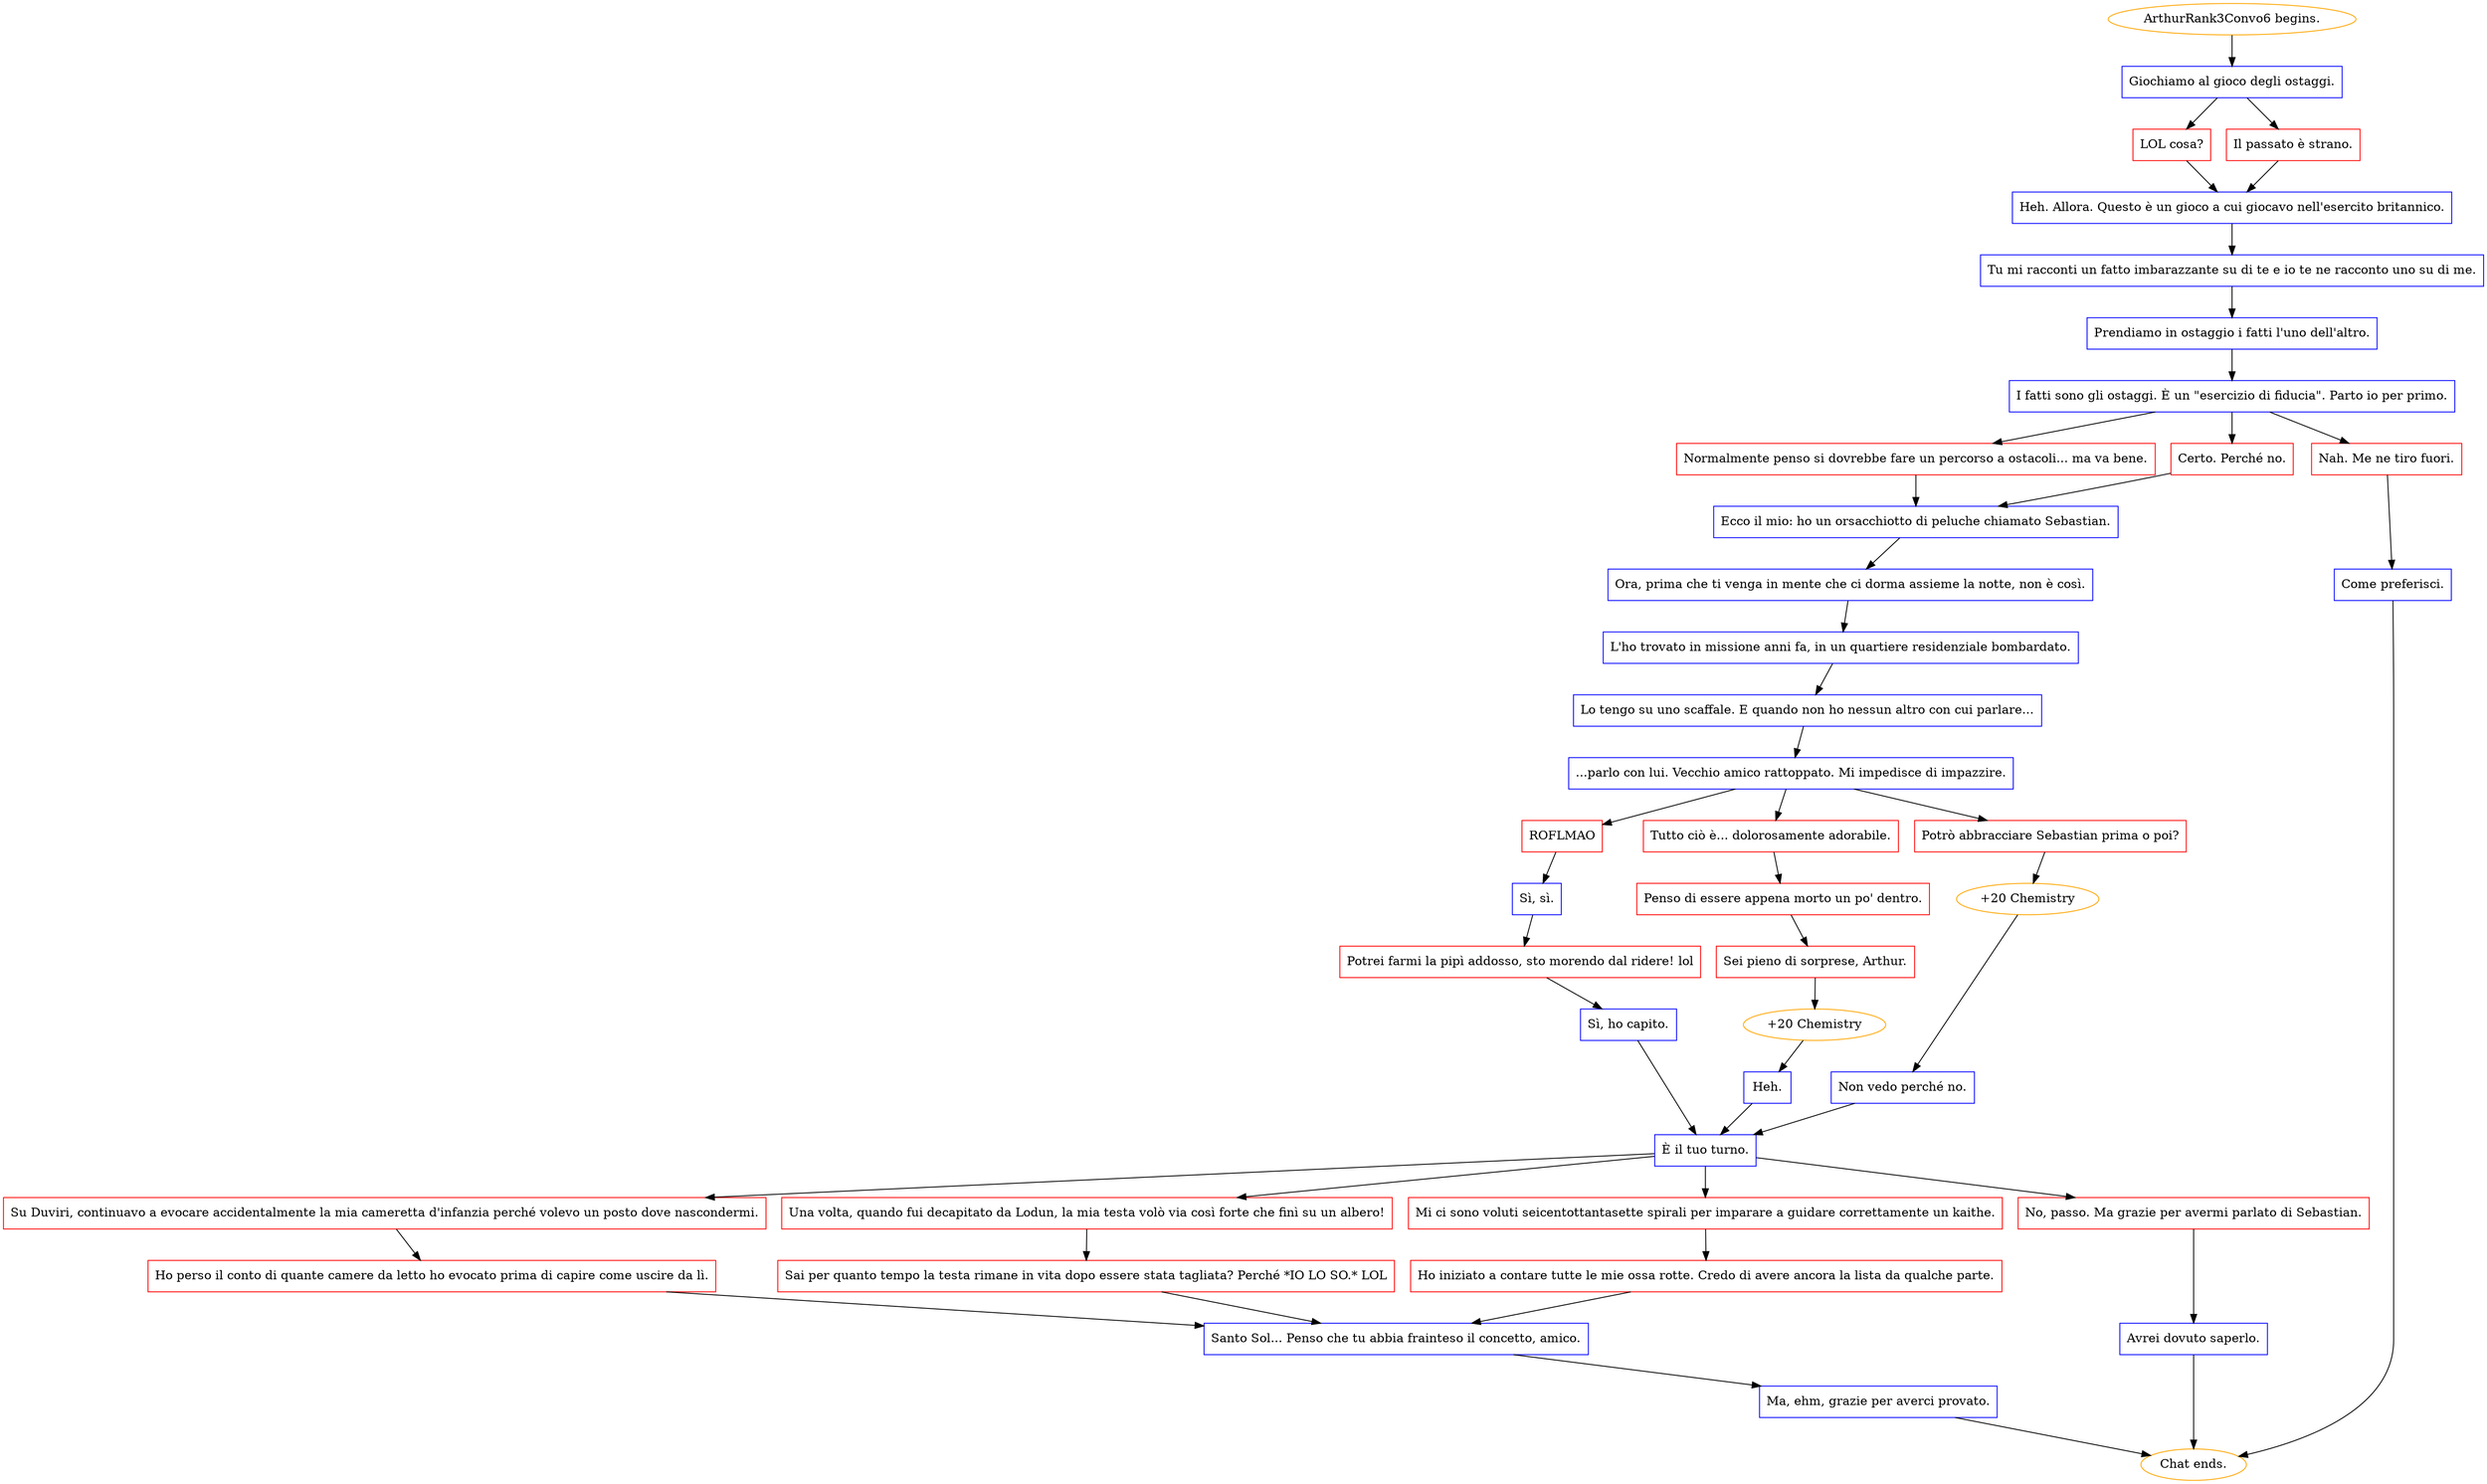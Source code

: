 digraph {
	"ArthurRank3Convo6 begins." [color=orange];
		"ArthurRank3Convo6 begins." -> j1573618742;
	j1573618742 [label="Giochiamo al gioco degli ostaggi.",shape=box,color=blue];
		j1573618742 -> j239938578;
		j1573618742 -> j84964818;
	j239938578 [label="LOL cosa?",shape=box,color=red];
		j239938578 -> j212325456;
	j84964818 [label="Il passato è strano.",shape=box,color=red];
		j84964818 -> j212325456;
	j212325456 [label="Heh. Allora. Questo è un gioco a cui giocavo nell'esercito britannico.",shape=box,color=blue];
		j212325456 -> j4163856287;
	j4163856287 [label="Tu mi racconti un fatto imbarazzante su di te e io te ne racconto uno su di me.",shape=box,color=blue];
		j4163856287 -> j3324610087;
	j3324610087 [label="Prendiamo in ostaggio i fatti l'uno dell'altro.",shape=box,color=blue];
		j3324610087 -> j2439955980;
	j2439955980 [label="I fatti sono gli ostaggi. È un \"esercizio di fiducia\". Parto io per primo.",shape=box,color=blue];
		j2439955980 -> j236217285;
		j2439955980 -> j3956660129;
		j2439955980 -> j1231705989;
	j236217285 [label="Normalmente penso si dovrebbe fare un percorso a ostacoli... ma va bene.",shape=box,color=red];
		j236217285 -> j3588143762;
	j3956660129 [label="Certo. Perché no.",shape=box,color=red];
		j3956660129 -> j3588143762;
	j1231705989 [label="Nah. Me ne tiro fuori.",shape=box,color=red];
		j1231705989 -> j213406607;
	j3588143762 [label="Ecco il mio: ho un orsacchiotto di peluche chiamato Sebastian.",shape=box,color=blue];
		j3588143762 -> j3886218372;
	j213406607 [label="Come preferisci.",shape=box,color=blue];
		j213406607 -> "Chat ends.";
	j3886218372 [label="Ora, prima che ti venga in mente che ci dorma assieme la notte, non è così.",shape=box,color=blue];
		j3886218372 -> j767124998;
	"Chat ends." [color=orange];
	j767124998 [label="L'ho trovato in missione anni fa, in un quartiere residenziale bombardato.",shape=box,color=blue];
		j767124998 -> j774346721;
	j774346721 [label="Lo tengo su uno scaffale. E quando non ho nessun altro con cui parlare...",shape=box,color=blue];
		j774346721 -> j1427651045;
	j1427651045 [label="...parlo con lui. Vecchio amico rattoppato. Mi impedisce di impazzire.",shape=box,color=blue];
		j1427651045 -> j2882991604;
		j1427651045 -> j2871685175;
		j1427651045 -> j1816940522;
	j2882991604 [label="ROFLMAO",shape=box,color=red];
		j2882991604 -> j1992054166;
	j2871685175 [label="Tutto ciò è... dolorosamente adorabile.",shape=box,color=red];
		j2871685175 -> j4172651135;
	j1816940522 [label="Potrò abbracciare Sebastian prima o poi?",shape=box,color=red];
		j1816940522 -> j3970678761;
	j1992054166 [label="Sì, sì.",shape=box,color=blue];
		j1992054166 -> j2807405166;
	j4172651135 [label="Penso di essere appena morto un po' dentro.",shape=box,color=red];
		j4172651135 -> j565055034;
	j3970678761 [label="+20 Chemistry",color=orange];
		j3970678761 -> j30084241;
	j2807405166 [label="Potrei farmi la pipì addosso, sto morendo dal ridere! lol",shape=box,color=red];
		j2807405166 -> j2097758437;
	j565055034 [label="Sei pieno di sorprese, Arthur.",shape=box,color=red];
		j565055034 -> j2459759740;
	j30084241 [label="Non vedo perché no.",shape=box,color=blue];
		j30084241 -> j58023016;
	j2097758437 [label="Sì, ho capito.",shape=box,color=blue];
		j2097758437 -> j58023016;
	j2459759740 [label="+20 Chemistry",color=orange];
		j2459759740 -> j4100750349;
	j58023016 [label="È il tuo turno.",shape=box,color=blue];
		j58023016 -> j3657369642;
		j58023016 -> j4225886239;
		j58023016 -> j1949238060;
		j58023016 -> j3485791436;
	j4100750349 [label="Heh.",shape=box,color=blue];
		j4100750349 -> j58023016;
	j3657369642 [label="Su Duviri, continuavo a evocare accidentalmente la mia cameretta d'infanzia perché volevo un posto dove nascondermi.",shape=box,color=red];
		j3657369642 -> j3276655223;
	j4225886239 [label="Una volta, quando fui decapitato da Lodun, la mia testa volò via così forte che finì su un albero!",shape=box,color=red];
		j4225886239 -> j1445603299;
	j1949238060 [label="Mi ci sono voluti seicentottantasette spirali per imparare a guidare correttamente un kaithe.",shape=box,color=red];
		j1949238060 -> j3597272795;
	j3485791436 [label="No, passo. Ma grazie per avermi parlato di Sebastian.",shape=box,color=red];
		j3485791436 -> j896109629;
	j3276655223 [label="Ho perso il conto di quante camere da letto ho evocato prima di capire come uscire da lì.",shape=box,color=red];
		j3276655223 -> j4277329957;
	j1445603299 [label="Sai per quanto tempo la testa rimane in vita dopo essere stata tagliata? Perché *IO LO SO.* LOL",shape=box,color=red];
		j1445603299 -> j4277329957;
	j3597272795 [label="Ho iniziato a contare tutte le mie ossa rotte. Credo di avere ancora la lista da qualche parte.",shape=box,color=red];
		j3597272795 -> j4277329957;
	j896109629 [label="Avrei dovuto saperlo.",shape=box,color=blue];
		j896109629 -> "Chat ends.";
	j4277329957 [label="Santo Sol... Penso che tu abbia frainteso il concetto, amico.",shape=box,color=blue];
		j4277329957 -> j4024630522;
	j4024630522 [label="Ma, ehm, grazie per averci provato.",shape=box,color=blue];
		j4024630522 -> "Chat ends.";
}